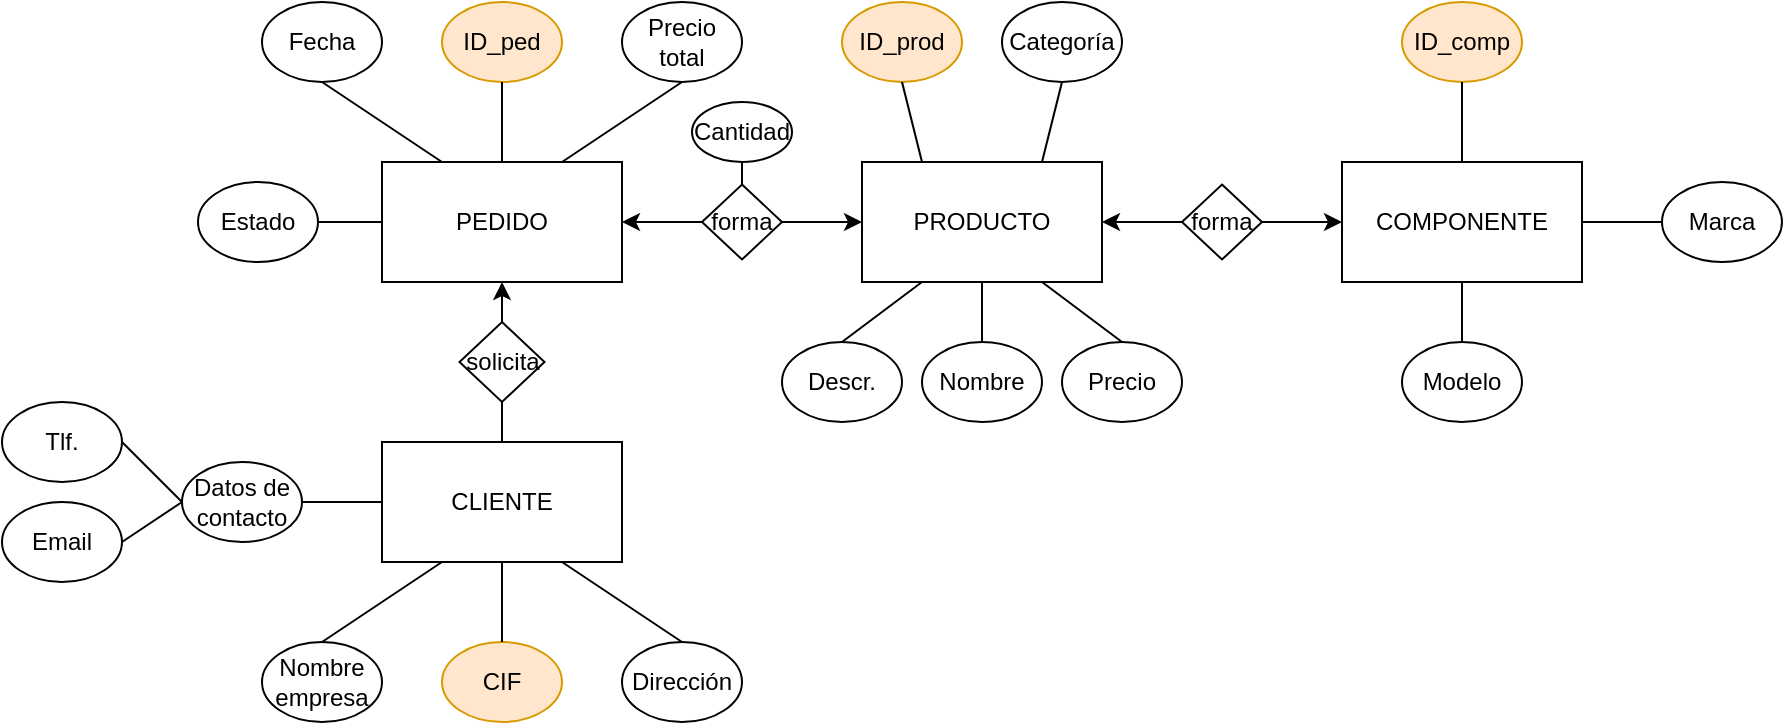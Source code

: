 <mxfile version="13.9.9" type="device"><diagram id="ZJolzscCtra93yn1o3uo" name="Página-1"><mxGraphModel dx="1008" dy="482" grid="0" gridSize="10" guides="1" tooltips="1" connect="1" arrows="1" fold="1" page="0" pageScale="1" pageWidth="827" pageHeight="1169" math="0" shadow="0"><root><mxCell id="0"/><mxCell id="1" parent="0"/><mxCell id="VaiLi9nEszp-0nZnSVAU-1" value="PEDIDO" style="rounded=0;whiteSpace=wrap;html=1;" parent="1" vertex="1"><mxGeometry x="240" y="200" width="120" height="60" as="geometry"/></mxCell><mxCell id="VaiLi9nEszp-0nZnSVAU-53" style="edgeStyle=orthogonalEdgeStyle;rounded=0;orthogonalLoop=1;jettySize=auto;html=1;exitX=0.5;exitY=1;exitDx=0;exitDy=0;entryX=0.5;entryY=0;entryDx=0;entryDy=0;endArrow=none;endFill=0;" parent="1" source="VaiLi9nEszp-0nZnSVAU-2" target="VaiLi9nEszp-0nZnSVAU-42" edge="1"><mxGeometry relative="1" as="geometry"/></mxCell><mxCell id="VaiLi9nEszp-0nZnSVAU-54" style="rounded=0;orthogonalLoop=1;jettySize=auto;html=1;exitX=0.75;exitY=1;exitDx=0;exitDy=0;entryX=0.5;entryY=0;entryDx=0;entryDy=0;endArrow=none;endFill=0;" parent="1" source="VaiLi9nEszp-0nZnSVAU-2" target="VaiLi9nEszp-0nZnSVAU-41" edge="1"><mxGeometry relative="1" as="geometry"/></mxCell><mxCell id="VaiLi9nEszp-0nZnSVAU-2" value="PRODUCTO" style="rounded=0;whiteSpace=wrap;html=1;" parent="1" vertex="1"><mxGeometry x="480" y="200" width="120" height="60" as="geometry"/></mxCell><mxCell id="VaiLi9nEszp-0nZnSVAU-61" style="edgeStyle=none;rounded=0;orthogonalLoop=1;jettySize=auto;html=1;exitX=0.5;exitY=1;exitDx=0;exitDy=0;entryX=0.5;entryY=0;entryDx=0;entryDy=0;endArrow=none;endFill=0;" parent="1" source="VaiLi9nEszp-0nZnSVAU-3" target="VaiLi9nEszp-0nZnSVAU-49" edge="1"><mxGeometry relative="1" as="geometry"/></mxCell><mxCell id="VaiLi9nEszp-0nZnSVAU-62" style="edgeStyle=none;rounded=0;orthogonalLoop=1;jettySize=auto;html=1;exitX=1;exitY=0.5;exitDx=0;exitDy=0;entryX=0;entryY=0.5;entryDx=0;entryDy=0;endArrow=none;endFill=0;" parent="1" source="VaiLi9nEszp-0nZnSVAU-3" target="VaiLi9nEszp-0nZnSVAU-8" edge="1"><mxGeometry relative="1" as="geometry"/></mxCell><mxCell id="VaiLi9nEszp-0nZnSVAU-3" value="COMPONENTE" style="rounded=0;whiteSpace=wrap;html=1;" parent="1" vertex="1"><mxGeometry x="720" y="200" width="120" height="60" as="geometry"/></mxCell><mxCell id="VaiLi9nEszp-0nZnSVAU-4" value="CLIENTE" style="rounded=0;whiteSpace=wrap;html=1;" parent="1" vertex="1"><mxGeometry x="240" y="340" width="120" height="60" as="geometry"/></mxCell><mxCell id="VaiLi9nEszp-0nZnSVAU-7" value="Cantidad" style="ellipse;whiteSpace=wrap;html=1;" parent="1" vertex="1"><mxGeometry x="395" y="170" width="50" height="30" as="geometry"/></mxCell><mxCell id="VaiLi9nEszp-0nZnSVAU-8" value="Marca" style="ellipse;whiteSpace=wrap;html=1;" parent="1" vertex="1"><mxGeometry x="880" y="210" width="60" height="40" as="geometry"/></mxCell><mxCell id="VaiLi9nEszp-0nZnSVAU-9" value="Nombre empresa" style="ellipse;whiteSpace=wrap;html=1;" parent="1" vertex="1"><mxGeometry x="180" y="440" width="60" height="40" as="geometry"/></mxCell><mxCell id="VaiLi9nEszp-0nZnSVAU-10" value="Dirección" style="ellipse;whiteSpace=wrap;html=1;" parent="1" vertex="1"><mxGeometry x="360" y="440" width="60" height="40" as="geometry"/></mxCell><mxCell id="VaiLi9nEszp-0nZnSVAU-11" value="ID_ped" style="ellipse;whiteSpace=wrap;html=1;fillColor=#ffe6cc;strokeColor=#d79b00;" parent="1" vertex="1"><mxGeometry x="270" y="120" width="60" height="40" as="geometry"/></mxCell><mxCell id="VaiLi9nEszp-0nZnSVAU-12" value="ID_prod" style="ellipse;whiteSpace=wrap;html=1;fillColor=#ffe6cc;strokeColor=#d79b00;" parent="1" vertex="1"><mxGeometry x="470" y="120" width="60" height="40" as="geometry"/></mxCell><mxCell id="VaiLi9nEszp-0nZnSVAU-13" value="ID_comp" style="ellipse;whiteSpace=wrap;html=1;fillColor=#ffe6cc;strokeColor=#d79b00;" parent="1" vertex="1"><mxGeometry x="750" y="120" width="60" height="40" as="geometry"/></mxCell><mxCell id="VaiLi9nEszp-0nZnSVAU-14" value="CIF" style="ellipse;whiteSpace=wrap;html=1;fillColor=#ffe6cc;strokeColor=#d79b00;" parent="1" vertex="1"><mxGeometry x="270" y="440" width="60" height="40" as="geometry"/></mxCell><mxCell id="VaiLi9nEszp-0nZnSVAU-17" value="" style="endArrow=none;html=1;exitX=0.5;exitY=0;exitDx=0;exitDy=0;entryX=0.25;entryY=1;entryDx=0;entryDy=0;" parent="1" source="VaiLi9nEszp-0nZnSVAU-9" target="VaiLi9nEszp-0nZnSVAU-4" edge="1"><mxGeometry width="50" height="50" relative="1" as="geometry"><mxPoint x="340" y="290" as="sourcePoint"/><mxPoint x="390" y="240" as="targetPoint"/></mxGeometry></mxCell><mxCell id="VaiLi9nEszp-0nZnSVAU-18" value="" style="endArrow=none;html=1;exitX=0.5;exitY=0;exitDx=0;exitDy=0;entryX=0.5;entryY=1;entryDx=0;entryDy=0;" parent="1" source="VaiLi9nEszp-0nZnSVAU-14" target="VaiLi9nEszp-0nZnSVAU-4" edge="1"><mxGeometry width="50" height="50" relative="1" as="geometry"><mxPoint x="220" y="450" as="sourcePoint"/><mxPoint x="280" y="410" as="targetPoint"/></mxGeometry></mxCell><mxCell id="VaiLi9nEszp-0nZnSVAU-20" value="" style="endArrow=none;html=1;exitX=0.5;exitY=0;exitDx=0;exitDy=0;entryX=0.75;entryY=1;entryDx=0;entryDy=0;" parent="1" source="VaiLi9nEszp-0nZnSVAU-10" target="VaiLi9nEszp-0nZnSVAU-4" edge="1"><mxGeometry width="50" height="50" relative="1" as="geometry"><mxPoint x="310" y="450" as="sourcePoint"/><mxPoint x="310" y="410" as="targetPoint"/></mxGeometry></mxCell><mxCell id="VaiLi9nEszp-0nZnSVAU-21" value="Email" style="ellipse;whiteSpace=wrap;html=1;" parent="1" vertex="1"><mxGeometry x="50" y="370" width="60" height="40" as="geometry"/></mxCell><mxCell id="VaiLi9nEszp-0nZnSVAU-22" value="Tlf." style="ellipse;whiteSpace=wrap;html=1;" parent="1" vertex="1"><mxGeometry x="50" y="320" width="60" height="40" as="geometry"/></mxCell><mxCell id="VaiLi9nEszp-0nZnSVAU-23" value="Datos de contacto" style="ellipse;whiteSpace=wrap;html=1;" parent="1" vertex="1"><mxGeometry x="140" y="350" width="60" height="40" as="geometry"/></mxCell><mxCell id="VaiLi9nEszp-0nZnSVAU-24" value="Fecha" style="ellipse;whiteSpace=wrap;html=1;" parent="1" vertex="1"><mxGeometry x="180" y="120" width="60" height="40" as="geometry"/></mxCell><mxCell id="VaiLi9nEszp-0nZnSVAU-25" value="Precio total" style="ellipse;whiteSpace=wrap;html=1;" parent="1" vertex="1"><mxGeometry x="360" y="120" width="60" height="40" as="geometry"/></mxCell><mxCell id="VaiLi9nEszp-0nZnSVAU-26" value="" style="endArrow=none;html=1;exitX=1;exitY=0.5;exitDx=0;exitDy=0;entryX=0;entryY=0.5;entryDx=0;entryDy=0;" parent="1" source="VaiLi9nEszp-0nZnSVAU-23" target="VaiLi9nEszp-0nZnSVAU-4" edge="1"><mxGeometry width="50" height="50" relative="1" as="geometry"><mxPoint x="310" y="450" as="sourcePoint"/><mxPoint x="310" y="410" as="targetPoint"/></mxGeometry></mxCell><mxCell id="VaiLi9nEszp-0nZnSVAU-27" value="" style="endArrow=none;html=1;exitX=1;exitY=0.5;exitDx=0;exitDy=0;entryX=0;entryY=0.5;entryDx=0;entryDy=0;" parent="1" source="VaiLi9nEszp-0nZnSVAU-21" target="VaiLi9nEszp-0nZnSVAU-23" edge="1"><mxGeometry width="50" height="50" relative="1" as="geometry"><mxPoint x="110" y="390" as="sourcePoint"/><mxPoint x="150" y="390" as="targetPoint"/></mxGeometry></mxCell><mxCell id="VaiLi9nEszp-0nZnSVAU-28" value="" style="endArrow=none;html=1;exitX=1;exitY=0.5;exitDx=0;exitDy=0;entryX=0;entryY=0.5;entryDx=0;entryDy=0;" parent="1" source="VaiLi9nEszp-0nZnSVAU-22" target="VaiLi9nEszp-0nZnSVAU-23" edge="1"><mxGeometry width="50" height="50" relative="1" as="geometry"><mxPoint x="220" y="390" as="sourcePoint"/><mxPoint x="260" y="390" as="targetPoint"/></mxGeometry></mxCell><mxCell id="VaiLi9nEszp-0nZnSVAU-30" value="solicita" style="rhombus;whiteSpace=wrap;html=1;" parent="1" vertex="1"><mxGeometry x="278.75" y="280" width="42.5" height="40" as="geometry"/></mxCell><mxCell id="VaiLi9nEszp-0nZnSVAU-31" value="" style="endArrow=none;html=1;exitX=0.5;exitY=0;exitDx=0;exitDy=0;entryX=0.5;entryY=1;entryDx=0;entryDy=0;" parent="1" source="VaiLi9nEszp-0nZnSVAU-4" target="VaiLi9nEszp-0nZnSVAU-30" edge="1"><mxGeometry width="50" height="50" relative="1" as="geometry"><mxPoint x="370" y="290" as="sourcePoint"/><mxPoint x="420" y="240" as="targetPoint"/></mxGeometry></mxCell><mxCell id="VaiLi9nEszp-0nZnSVAU-33" value="" style="endArrow=classic;html=1;exitX=0.5;exitY=0;exitDx=0;exitDy=0;entryX=0.5;entryY=1;entryDx=0;entryDy=0;" parent="1" source="VaiLi9nEszp-0nZnSVAU-30" target="VaiLi9nEszp-0nZnSVAU-1" edge="1"><mxGeometry width="50" height="50" relative="1" as="geometry"><mxPoint x="370" y="290" as="sourcePoint"/><mxPoint x="420" y="240" as="targetPoint"/></mxGeometry></mxCell><mxCell id="VaiLi9nEszp-0nZnSVAU-63" style="edgeStyle=none;rounded=0;orthogonalLoop=1;jettySize=auto;html=1;exitX=0.5;exitY=0;exitDx=0;exitDy=0;entryX=0.5;entryY=1;entryDx=0;entryDy=0;endArrow=none;endFill=0;" parent="1" source="VaiLi9nEszp-0nZnSVAU-34" target="VaiLi9nEszp-0nZnSVAU-7" edge="1"><mxGeometry relative="1" as="geometry"/></mxCell><mxCell id="VaiLi9nEszp-0nZnSVAU-34" value="forma" style="rhombus;whiteSpace=wrap;html=1;" parent="1" vertex="1"><mxGeometry x="400" y="211.25" width="40" height="37.5" as="geometry"/></mxCell><mxCell id="VaiLi9nEszp-0nZnSVAU-38" value="" style="endArrow=classic;html=1;entryX=0;entryY=0.5;entryDx=0;entryDy=0;exitX=1;exitY=0.5;exitDx=0;exitDy=0;" parent="1" source="VaiLi9nEszp-0nZnSVAU-34" target="VaiLi9nEszp-0nZnSVAU-2" edge="1"><mxGeometry width="50" height="50" relative="1" as="geometry"><mxPoint x="370" y="290" as="sourcePoint"/><mxPoint x="420" y="240" as="targetPoint"/></mxGeometry></mxCell><mxCell id="VaiLi9nEszp-0nZnSVAU-39" value="" style="endArrow=classic;html=1;entryX=1;entryY=0.5;entryDx=0;entryDy=0;exitX=0;exitY=0.5;exitDx=0;exitDy=0;" parent="1" source="VaiLi9nEszp-0nZnSVAU-34" target="VaiLi9nEszp-0nZnSVAU-1" edge="1"><mxGeometry width="50" height="50" relative="1" as="geometry"><mxPoint x="450" y="241.25" as="sourcePoint"/><mxPoint x="490" y="240" as="targetPoint"/></mxGeometry></mxCell><mxCell id="VaiLi9nEszp-0nZnSVAU-40" value="Descr." style="ellipse;whiteSpace=wrap;html=1;" parent="1" vertex="1"><mxGeometry x="440" y="290" width="60" height="40" as="geometry"/></mxCell><mxCell id="VaiLi9nEszp-0nZnSVAU-41" value="Precio" style="ellipse;whiteSpace=wrap;html=1;" parent="1" vertex="1"><mxGeometry x="580" y="290" width="60" height="40" as="geometry"/></mxCell><mxCell id="VaiLi9nEszp-0nZnSVAU-42" value="Nombre" style="ellipse;whiteSpace=wrap;html=1;" parent="1" vertex="1"><mxGeometry x="510" y="290" width="60" height="40" as="geometry"/></mxCell><mxCell id="VaiLi9nEszp-0nZnSVAU-43" value="" style="endArrow=none;html=1;exitX=0.5;exitY=1;exitDx=0;exitDy=0;entryX=0.25;entryY=0;entryDx=0;entryDy=0;" parent="1" source="VaiLi9nEszp-0nZnSVAU-24" target="VaiLi9nEszp-0nZnSVAU-1" edge="1"><mxGeometry width="50" height="50" relative="1" as="geometry"><mxPoint x="120" y="350" as="sourcePoint"/><mxPoint x="150" y="380" as="targetPoint"/></mxGeometry></mxCell><mxCell id="VaiLi9nEszp-0nZnSVAU-44" value="" style="endArrow=none;html=1;exitX=0.5;exitY=1;exitDx=0;exitDy=0;entryX=0.5;entryY=0;entryDx=0;entryDy=0;" parent="1" source="VaiLi9nEszp-0nZnSVAU-11" target="VaiLi9nEszp-0nZnSVAU-1" edge="1"><mxGeometry width="50" height="50" relative="1" as="geometry"><mxPoint x="220" y="170" as="sourcePoint"/><mxPoint x="280" y="210" as="targetPoint"/></mxGeometry></mxCell><mxCell id="VaiLi9nEszp-0nZnSVAU-45" value="" style="endArrow=none;html=1;exitX=0.5;exitY=1;exitDx=0;exitDy=0;entryX=0.75;entryY=0;entryDx=0;entryDy=0;" parent="1" source="VaiLi9nEszp-0nZnSVAU-25" target="VaiLi9nEszp-0nZnSVAU-1" edge="1"><mxGeometry width="50" height="50" relative="1" as="geometry"><mxPoint x="230" y="180" as="sourcePoint"/><mxPoint x="290" y="220" as="targetPoint"/></mxGeometry></mxCell><mxCell id="VaiLi9nEszp-0nZnSVAU-46" value="" style="endArrow=none;html=1;exitX=0.5;exitY=1;exitDx=0;exitDy=0;entryX=0.25;entryY=0;entryDx=0;entryDy=0;" parent="1" source="VaiLi9nEszp-0nZnSVAU-12" target="VaiLi9nEszp-0nZnSVAU-2" edge="1"><mxGeometry width="50" height="50" relative="1" as="geometry"><mxPoint x="310" y="170" as="sourcePoint"/><mxPoint x="310" y="210" as="targetPoint"/></mxGeometry></mxCell><mxCell id="VaiLi9nEszp-0nZnSVAU-47" value="" style="endArrow=none;html=1;exitX=0.5;exitY=1;exitDx=0;exitDy=0;entryX=0.5;entryY=0;entryDx=0;entryDy=0;" parent="1" source="VaiLi9nEszp-0nZnSVAU-13" target="VaiLi9nEszp-0nZnSVAU-3" edge="1"><mxGeometry width="50" height="50" relative="1" as="geometry"><mxPoint x="550" y="170" as="sourcePoint"/><mxPoint x="550" y="210" as="targetPoint"/></mxGeometry></mxCell><mxCell id="VaiLi9nEszp-0nZnSVAU-49" value="Modelo" style="ellipse;whiteSpace=wrap;html=1;" parent="1" vertex="1"><mxGeometry x="750" y="290" width="60" height="40" as="geometry"/></mxCell><mxCell id="VaiLi9nEszp-0nZnSVAU-50" value="Categoría" style="ellipse;whiteSpace=wrap;html=1;" parent="1" vertex="1"><mxGeometry x="550" y="120" width="60" height="40" as="geometry"/></mxCell><mxCell id="VaiLi9nEszp-0nZnSVAU-51" value="" style="endArrow=none;html=1;exitX=0.5;exitY=1;exitDx=0;exitDy=0;entryX=0.75;entryY=0;entryDx=0;entryDy=0;" parent="1" source="VaiLi9nEszp-0nZnSVAU-50" target="VaiLi9nEszp-0nZnSVAU-2" edge="1"><mxGeometry width="50" height="50" relative="1" as="geometry"><mxPoint x="550" y="170" as="sourcePoint"/><mxPoint x="550" y="210" as="targetPoint"/></mxGeometry></mxCell><mxCell id="VaiLi9nEszp-0nZnSVAU-52" value="" style="endArrow=none;html=1;exitX=0.25;exitY=1;exitDx=0;exitDy=0;entryX=0.5;entryY=0;entryDx=0;entryDy=0;" parent="1" source="VaiLi9nEszp-0nZnSVAU-2" target="VaiLi9nEszp-0nZnSVAU-40" edge="1"><mxGeometry width="50" height="50" relative="1" as="geometry"><mxPoint x="510" y="170" as="sourcePoint"/><mxPoint x="520" y="210" as="targetPoint"/></mxGeometry></mxCell><mxCell id="VaiLi9nEszp-0nZnSVAU-56" value="forma" style="rhombus;whiteSpace=wrap;html=1;" parent="1" vertex="1"><mxGeometry x="640" y="211.25" width="40" height="37.5" as="geometry"/></mxCell><mxCell id="VaiLi9nEszp-0nZnSVAU-59" value="" style="endArrow=classic;html=1;entryX=0;entryY=0.5;entryDx=0;entryDy=0;exitX=1;exitY=0.5;exitDx=0;exitDy=0;" parent="1" source="VaiLi9nEszp-0nZnSVAU-56" target="VaiLi9nEszp-0nZnSVAU-3" edge="1"><mxGeometry width="50" height="50" relative="1" as="geometry"><mxPoint x="450" y="240" as="sourcePoint"/><mxPoint x="490" y="240" as="targetPoint"/><Array as="points"/></mxGeometry></mxCell><mxCell id="VaiLi9nEszp-0nZnSVAU-60" value="" style="endArrow=classic;html=1;exitX=0;exitY=0.5;exitDx=0;exitDy=0;entryX=1;entryY=0.5;entryDx=0;entryDy=0;" parent="1" source="VaiLi9nEszp-0nZnSVAU-56" target="VaiLi9nEszp-0nZnSVAU-2" edge="1"><mxGeometry width="50" height="50" relative="1" as="geometry"><mxPoint x="650" y="270" as="sourcePoint"/><mxPoint x="630" y="260" as="targetPoint"/></mxGeometry></mxCell><mxCell id="AQdQUhSVCUQrU22WqsZB-1" value="Estado" style="ellipse;whiteSpace=wrap;html=1;" vertex="1" parent="1"><mxGeometry x="148" y="210" width="60" height="40" as="geometry"/></mxCell><mxCell id="AQdQUhSVCUQrU22WqsZB-2" value="" style="endArrow=none;html=1;exitX=1;exitY=0.5;exitDx=0;exitDy=0;entryX=0;entryY=0.5;entryDx=0;entryDy=0;" edge="1" parent="1" source="AQdQUhSVCUQrU22WqsZB-1" target="VaiLi9nEszp-0nZnSVAU-1"><mxGeometry width="50" height="50" relative="1" as="geometry"><mxPoint x="69" y="403" as="sourcePoint"/><mxPoint x="219" y="253" as="targetPoint"/></mxGeometry></mxCell></root></mxGraphModel></diagram></mxfile>